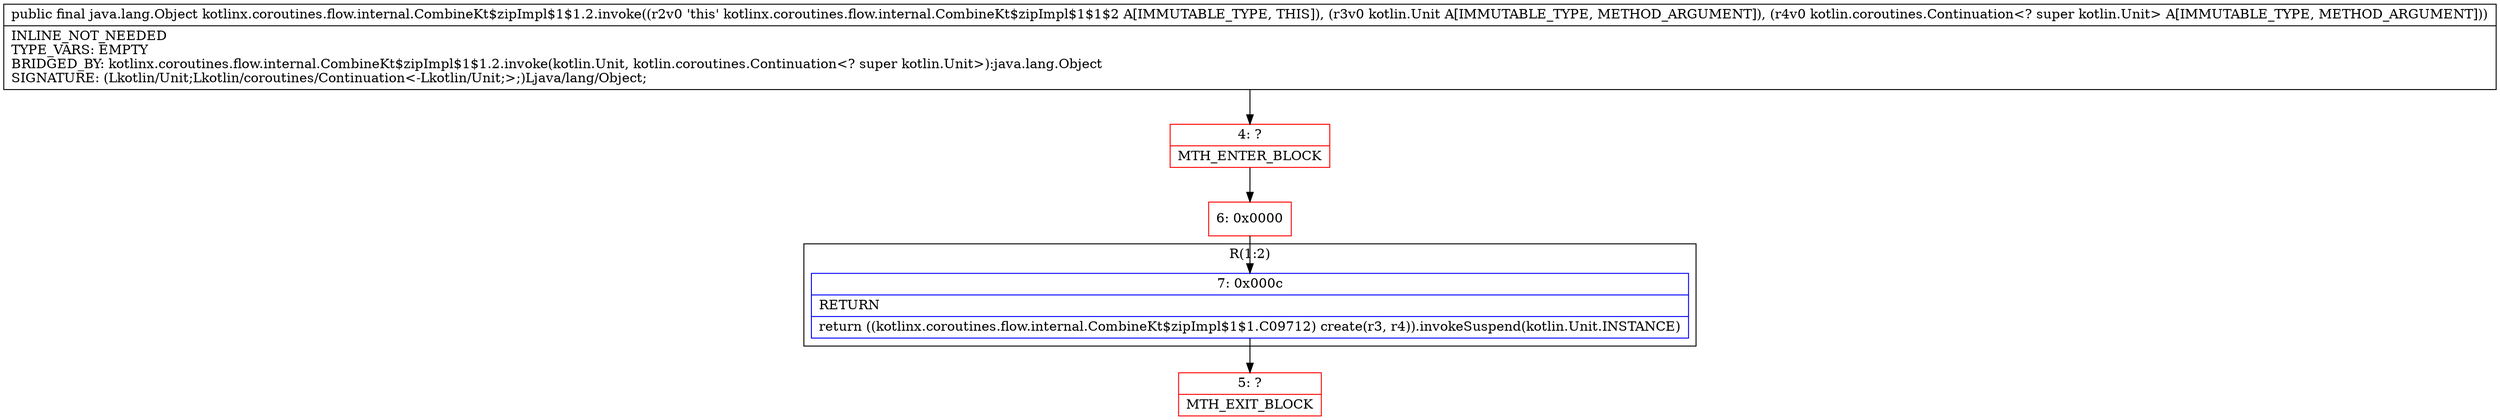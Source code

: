 digraph "CFG forkotlinx.coroutines.flow.internal.CombineKt$zipImpl$1$1.2.invoke(Lkotlin\/Unit;Lkotlin\/coroutines\/Continuation;)Ljava\/lang\/Object;" {
subgraph cluster_Region_148798976 {
label = "R(1:2)";
node [shape=record,color=blue];
Node_7 [shape=record,label="{7\:\ 0x000c|RETURN\l|return ((kotlinx.coroutines.flow.internal.CombineKt$zipImpl$1$1.C09712) create(r3, r4)).invokeSuspend(kotlin.Unit.INSTANCE)\l}"];
}
Node_4 [shape=record,color=red,label="{4\:\ ?|MTH_ENTER_BLOCK\l}"];
Node_6 [shape=record,color=red,label="{6\:\ 0x0000}"];
Node_5 [shape=record,color=red,label="{5\:\ ?|MTH_EXIT_BLOCK\l}"];
MethodNode[shape=record,label="{public final java.lang.Object kotlinx.coroutines.flow.internal.CombineKt$zipImpl$1$1.2.invoke((r2v0 'this' kotlinx.coroutines.flow.internal.CombineKt$zipImpl$1$1$2 A[IMMUTABLE_TYPE, THIS]), (r3v0 kotlin.Unit A[IMMUTABLE_TYPE, METHOD_ARGUMENT]), (r4v0 kotlin.coroutines.Continuation\<? super kotlin.Unit\> A[IMMUTABLE_TYPE, METHOD_ARGUMENT]))  | INLINE_NOT_NEEDED\lTYPE_VARS: EMPTY\lBRIDGED_BY: kotlinx.coroutines.flow.internal.CombineKt$zipImpl$1$1.2.invoke(kotlin.Unit, kotlin.coroutines.Continuation\<? super kotlin.Unit\>):java.lang.Object\lSIGNATURE: (Lkotlin\/Unit;Lkotlin\/coroutines\/Continuation\<\-Lkotlin\/Unit;\>;)Ljava\/lang\/Object;\l}"];
MethodNode -> Node_4;Node_7 -> Node_5;
Node_4 -> Node_6;
Node_6 -> Node_7;
}

